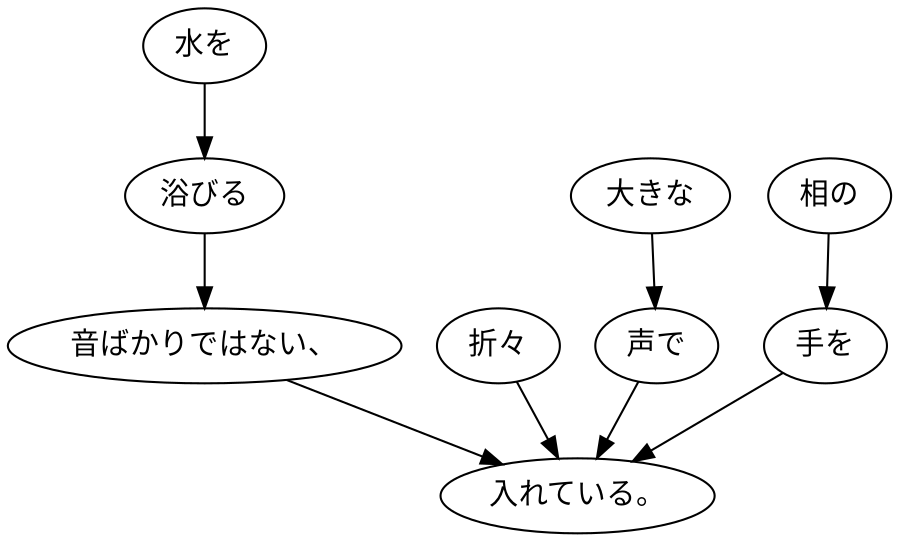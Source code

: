 digraph graph3398 {
	node0 [label="水を"];
	node1 [label="浴びる"];
	node2 [label="音ばかりではない、"];
	node3 [label="折々"];
	node4 [label="大きな"];
	node5 [label="声で"];
	node6 [label="相の"];
	node7 [label="手を"];
	node8 [label="入れている。"];
	node0 -> node1;
	node1 -> node2;
	node2 -> node8;
	node3 -> node8;
	node4 -> node5;
	node5 -> node8;
	node6 -> node7;
	node7 -> node8;
}
